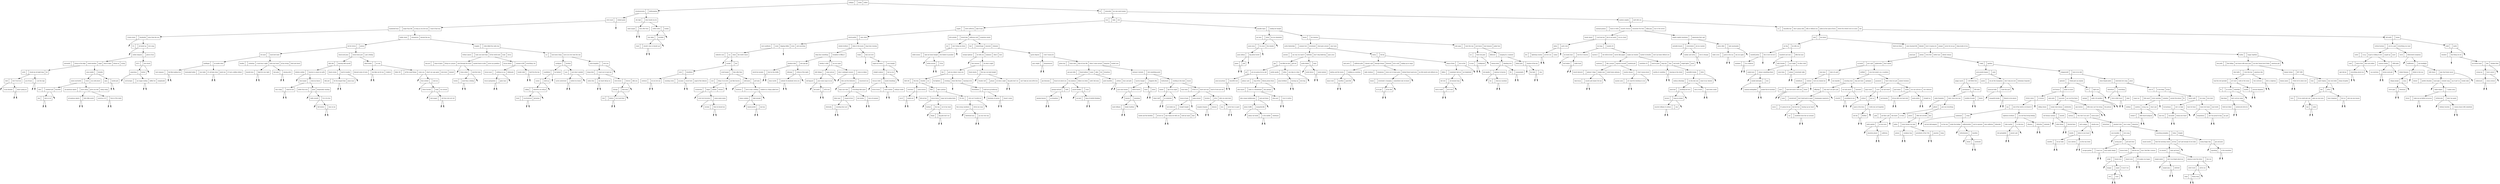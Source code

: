 digraph{
graph [ordering="out"];
node [fontsize = "10"shape = "record"];
"coldplay" [label ="coldplay | |  clocks |  yellow"];
"chumbawumba" [label ="chumbawumba | |  tubthumping"];
"chris isaak" [label ="chris isaak | |  wicked game"];
"backstreet boys" [label ="backstreet boys | |  larger than life |  as long as you love me |  I want it that way"];
"3 doors down" [label ="3 doors down | |  kryptonite |  away from the sun"];
"311" [label ="311 | |  all mixed up |  love song"];
"ashlee simpson" [label ="ashlee simpson | |  pieces of me"];
"aerosmith" [label ="aerosmith | |  living on the edge |  sweet emotion |  angel |  what it takes |  dream on  |  crying"];
"ac/dc" [label ="ac/dc | |  shook me all night long |  tnt"];
"3oh3" [label ="3oh3 | |  don't trust me"];
"4 non blondes" [label ="4 non blondes | |  what's going on"];
"ace of base" [label ="ace of base | |  i saw the sign"];
"anna malick" [label ="anna malick | |  breathe"];
"alanis morrisette" [label ="alanis morrisette | |  ironic |  you outta know"];
"akon" [label ="akon | |  sweetest girl |  beautiful"];
"aha" [label ="aha | |  take on me"];
"all american rejects" [label ="all american rejects | |  move along |  gives you hell |  swing swing"];
"all ameican rejects" [label ="all ameican rejects | |  dirty little secret"];
"american hi fi" [label ="american hi fi | |  flavor of the week"];
"aqua" [label ="aqua | |  barbie girl"];
"b52's" [label ="b52's | |  love shack"];
"augustana" [label ="augustana | |  boston"];
"avril lavigne" [label ="avril lavigne | |  my happy ending |  sk8ter boi |  complicated"];
"bobby darin" [label ="bobby darin | |  dreamlover |  beyond the sea"];
"bel biv devoe" [label ="bel biv devoe | |  poison"];
"bb mack" [label ="bb mack | |  back here baby"];
"badfinger" [label ="badfinger | |  no matter what"];
"bad company" [label ="bad company | |  feel like making love"];
"barenaked ladies" [label ="barenaked ladies | |  one week |  it's all been done |  pinch me |  if i had a million dollars"];
"beatles" [label ="beatles | |  yesterday |  a hard day's night |  hold your hand |  all my loving |  twist and shout"];
"beastie boys" [label ="beastie boys | |  fight for your right"];
"bee gees" [label ="bee gees | |  staying alive"];
"black eyed peas" [label ="black eyed peas | |  boom boom pow |  i got a feeling"];
"billy idol" [label ="billy idol | |  dancing with myself"];
"belinda carlisle" [label ="belinda carlisle | |  heaven is a place on earth"];
"ben harper" [label ="ben harper | |  steal my kisses"];
"ben e king" [label ="ben e king | |  stand by me"];
"better than ezra" [label ="better than ezra | |  good |  desperately wanting"];
"betty everett" [label ="betty everett | |  its in his kiss"];
"bill winters" [label ="bill winters | |  lean on me"];
"black crowes" [label ="black crowes | |  hard to handle"];
"billy joel" [label ="billy joel | |  for the longest time |  piano man"];
"blind melon" [label ="blind melon | |  no rain"];
"blessed union of souls" [label ="blessed union of souls | |  she likes me for me |  i believe"];
"blink 182" [label ="blink 182 | |  all the small things |  i miss you |  what's my age again |  rock show |  dammit"];
"blue october" [label ="blue october | |  hate me"];
"blues traveler" [label ="blues traveler | |  hook |  run around"];
"bob seager" [label ="bob seager | |  old time rock and roll"];
"buggles" [label ="buggles | |  video killed the radio star"];
"britney spears" [label ="britney spears | |  baby one more time |  til the world ends |  lucky |  circus"];
"bon jovi" [label ="bon jovi | |  blaze of glory |  living on a prayer |  shot through the heart |  wanted dead or alive |  never say goodbye"];
"brian setzer" [label ="brian setzer | |  rock this town"];
"boston" [label ="boston | |  more than a feeling"];
"bryan adams" [label ="bryan adams | |  summer of 69 |  everything i do"];
"bruno mars" [label ="bruno mars | |  nothing on you |  billionaire"];
"bruce springsteen" [label ="bruce springsteen | |  glory days"];
"buddy holly" [label ="buddy holly | |  that'll be the day"];
"ccr" [label ="ccr | |  bad moon rising |  have you ever seen the rain"];
"cardigans" [label ="cardigans | |  lovefool"];
"candlebox" [label ="candlebox | |  far behind"];
"cameo" [label ="cameo | |  word up"];
"calling" [label ="calling | |  wherever you will go"];
"bush" [label ="bush | |  machinehead |  glycerine"];
"cars" [label ="cars | |  just what i needed"];
"carrie underwood" [label ="carrie underwood | |  before he cheats"];
"chris daughtry" [label ="chris daughtry | |  over you"];
"cheap trick" [label ="cheap trick | |  i want you to want me"];
"celine dion" [label ="celine dion | |  my heart will go on"];
"chris brown" [label ="chris brown | |  forever |  with you"];
"chicago" [label ="chicago | |  look away"];
"cher" [label ="cher | |  believe |  turn back time"];
"city high" [label ="city high | |  what would you do"];
"cindy lauper" [label ="cindy lauper | |  time after time"];
"colbie caillat" [label ="colbie caillat | |  bubbly"];
"clay aiken" [label ="clay aiken | |  invisible"];
"clash" [label ="clash | |  should i stay or should i go"];
"lit" [label ="lit | |  miserable |  my own worst enemy"];
"iyaz" [label ="iyaz | |  reply |  solo"];
"eagles" [label ="eagles | |  hotel california |  take it easy"];
"david guetta" [label ="david guetta | |  sexy chick"];
"dave matthews" [label ="dave matthews | |  crash |  tripping billies |  crush |  ants marching"];
"collective soul" [label ="collective soul | |  run |  shine |  the world i know"];
"cracker" [label ="cracker | |  low"];
"corrs" [label ="corrs | |  breathless"];
"contours" [label ="contours | |  do you love me"];
"counting crows" [label ="counting crows | |  mr jones |  round here |  angel of the silences"];
"cyndi lauper" [label ="cyndi lauper | |  time after time"];
"cure" [label ="cure | |  friday i'm in love |  just like heaven"];
"cranberries" [label ="cranberries | |  linger |  zombie |  dreams"];
"crash test dummies" [label ="crash test dummies | |  mmm mmm mmm"];
"crystals" [label ="crystals | |  then he kissed me"];
"daft punk" [label ="daft punk | |  get lucky"];
"darkness" [label ="darkness | |  love is only a feeling |  i believe in a thing called love"];
"damn yankees" [label ="damn yankees | |  high enough"];
"daniel powter" [label ="daniel powter | |  bad day"];
"doobie brothers" [label ="doobie brothers | |  listen to the music |  long train running"];
"deep blue something" [label ="deep blue something | |  breakfast at tiffany's"];
"deadeye dick" [label ="deadeye dick | |  new age girl"];
"david lee murphy" [label ="david lee murphy | |  dust on the bottle"];
"debarge" [label ="debarge | |  rythym of the night"];
"dean martin" [label ="dean martin | |  nobody til somebody loves you"];
"destiny's child" [label ="destiny's child | |  say my name"];
"dell vikings" [label ="dell vikings | |  come and go"];
"def leppard" [label ="def leppard | |  pour some sugar on me"];
"del amitri" [label ="del amitri | |  roll to me"];
"dexy's midnight runners" [label ="dexy's midnight runners | |  come on eileen"];
"dion and the belmonts" [label ="dion and the belmonts | |  runaround sue"];
"dog's eye view" [label ="dog's eye view | |  everything falls apart"];
"dixie cups" [label ="dixie cups | |  chapel of love"];
"dishwalla" [label ="dishwalla | |  counting blue cars"];
"don henley" [label ="don henley | |  boys of summer"];
"drake" [label ="drake | |  find your love"];
"eagle eye cherry" [label ="eagle eye cherry | |  save tonight"];
"dwight yoakum" [label ="dwight yoakum | |  fast as you"];
"duncan sheik" [label ="duncan sheik | |  barely breathing"];
"duran duran" [label ="duran duran | |  come undone |  ordinary world"];
"elvis presley" [label ="elvis presley | |  hound dog |  jailhouse rock |  suspicious minds"];
"elo" [label ="elo | |  don't bring me down"];
"eddie money" [label ="eddie money | |  take me home tonight |  two tickets to paradise"];
"edwin mccain" [label ="edwin mccain | |  i'll be"];
"fuel" [label ="fuel | |  hemorrhage |  innocent |  shimmer"];
"enrique iglesias" [label ="enrique iglesias | |  be with you |  bailamos |  i like it |  hero"];
"four seasons" [label ="four seasons | |  oh what a night"];
"flys" [label ="flys | |  got you where i want you"];
"faith hill" [label ="faith hill | |  this kiss |  breathe |  cry"];
"everclear" [label ="everclear | |  santa monica"];
"eve 6" [label ="eve 6 | |  inside out"];
"filter" [label ="filter | |  take a picture"];
"fall out boy" [label ="fall out boy | |  dance dance |  sugar we're going down"];
"fastball" [label ="fastball | |  the way |  out of my head"];
"fergie" [label ="fergie | |  big girls don't cry"];
"flo rida" [label ="flo rida | |  club can't handle me"];
"fine young cannibals" [label ="fine young cannibals | |  drives me crazy"];
"fleetwood mac" [label ="fleetwood mac | |  go your own way"];
"foo fighters" [label ="foo fighters | |  everlong |  times like these |  learning to fly"];
"foundations" [label ="foundations | |  build me up buttercup"];
"fountains of wayne" [label ="fountains of wayne | |  stacey's mom"];
"frank sinatra" [label ="frank sinatra | |  the way you look tonight"];
"frankie valli" [label ="frankie valli | |  grease  |  oh what a night |  big girls don't cry |  can't take my eyes off of you"];
"gavin degraw" [label ="gavin degraw | |  i don't wanna be"];
"gary wright" [label ="gary wright | |  dreamweaver"];
"green day" [label ="green day | |  brain stew |  time of your life |  when I come around |  longview |  basket case"];
"goo goo dolls" [label ="goo goo dolls | |  black balloon |  name |  slide |  iris |  broadway"];
"gin blossoms" [label ="gin blossoms | |  found out about you |  hey jealousy |  follow you down |  until i fall away"];
"george michael" [label ="george michael | |  faith"];
"george benson" [label ="george benson | |  on broadway"];
"gnarls barkley" [label ="gnarls barkley | |  crazy"];
"go west" [label ="go west | |  king of wishful thinking"];
"good charlotte" [label ="good charlotte | |  anthem |  boys and girls"];
"herman's hermits" [label ="herman's hermits | |  into something good"];
"harvey danger" [label ="harvey danger | |  flagpole sitta"];
"gym class heroes" [label ="gym class heroes | |  stereo hearts"];
"hanson" [label ="hanson | |  mmmbop"];
"hank williams" [label ="hank williams | |  family tradition"];
"heart" [label ="heart | |  alone"];
"hoobastank" [label ="hoobastank | |  crawling in the dark |  reason"];
"hinder" [label ="hinder | |  lips of an angel"];
"hilary duff" [label ="hilary duff | |  so yesterday"];
"huey lewis" [label ="huey lewis | |  if this is it |  heart and soul |  heart of rock and roll"];
"house of pain" [label ="house of pain | |  jump around"];
"hot chelle rae" [label ="hot chelle rae | |  tonight tonight"];
"hootie and the blowfish" [label ="hootie and the blowfish | |  let her cry |  only wanna be with you |  hold my hand |  time"];
"incubus" [label ="incubus | |  drive |  wish you were here"];
"imagine dragons" [label ="imagine dragons | |  demons"];
"inxs" [label ="inxs | |  never tear us apart"];
"jennifer lopez" [label ="jennifer lopez | |  waiting for tonight"];
"jay sean" [label ="jay sean | |  down |  do you remember"];
"jason mraz" [label ="jason mraz | |  I'm yours |  the remedy"];
"jason aldean" [label ="jason aldean | |  big green tractor"];
"james" [label ="james | |  laid"];
"knack" [label ="knack | |  my sharona"];
"justin timberlake" [label ="justin timberlake | |  summer love |  lovestoned |  what goes around |  sexy back"];
"journey" [label ="journey | |  any way you want it |  faithfully |  don't stop believing |  open arms"];
"jojo" [label ="jojo | |  too little too late |  get out"];
"jet" [label ="jet | |  are you gonna be my girl"];
"jesse mccartney" [label ="jesse mccartney | |  beautiful soul"];
"johnny cash" [label ="johnny cash | |  ring of fire |  folsom prison blues"];
"john mayer" [label ="john mayer | |  body is a wonderland |  why georgia"];
"john cougar mellencamp" [label ="john cougar mellencamp | |  jack and diane"];
"jimmy buffet" [label ="jimmy buffet | |  margaritaville"];
"jimmy eat world" [label ="jimmy eat world | |  in the middle |  sweetness"];
"john parr" [label ="john parr | |  man in motion"];
"jordin sparks" [label ="jordin sparks | |  tattoo |  one step at a time"];
"jonas brothers" [label ="jonas brothers | |  burning up |  love bug"];
"justin bieber" [label ="justin bieber | |  baby"];
"justin biever" [label ="justin biever | |  eenie meenie"];
"kesha" [label ="kesha | |  tik tok"];
"katy perry" [label ="katy perry | |  california girls |  i kissed a girl |  teenage dream |  firework |  hot n cold |  waking up in vegas"];
"katrina and the waves" [label ="katrina and the waves | |  walking on sunshine"];
"kanye west" [label ="kanye west | |  heartless |  good life"];
"kelly clarkson" [label ="kelly clarkson | |  breakaway |  since you've been gone |  behind these hazel eyes |  my life would suck without you"];
"keane" [label ="keane | |  everybody's changing |  somewhere only we know"];
"kc & jojo" [label ="kc & jojo | |  all my life"];
"kings of leon" [label ="kings of leon | |  sex on fire"];
"killers" [label ="killers | |  somebody told me  |  mr brightside"];
"kid rock" [label ="kid rock | |  all summer long"];
"kevin rudolf" [label ="kevin rudolf | |  let it rock"];
"lady gaga" [label ="lady gaga | |  born this way |  just dance |  bad romance |  poker face"];
"la's" [label ="la's | |  there she goes"];
"la roux" [label ="la roux | |  bulletproof"];
"lifehouse" [label ="lifehouse | |  hanging by a moment"];
"leonna lewis" [label ="leonna lewis | |  bleeding love"];
"led zepelin" [label ="led zepelin | |  stairway to heaven"];
"len" [label ="len | |  steal my sunshine"];
"lfo" [label ="lfo | |  summergirls"];
"linkin park" [label ="linkin park | |  shadow of the day"];
"lisa loeb" [label ="lisa loeb | |  stay"];
"modern english" [label ="modern english | |  melt with you"];
"michael jackson" [label ="michael jackson | |  black or white |  smooth criminal |  remember the time |  billie jean |  man in the mirror"];
"lonely island" [label ="lonely island | |  i just had sex |  jizz in my pants |  i'm on a boat"];
"lmfao" [label ="lmfao | |  party rock"];
"live" [label ="live | |  lightning crashes |  all over you |  i alone"];
"lou bega" [label ="lou bega | |  mambo #5"];
"los lonely boys" [label ="los lonely boys | |  how far is heaven"];
"lost trailers" [label ="lost trailers | |  holler back"];
"maroon 5" [label ="maroon 5 | |  she will be loved |  moves like jagger |  makes me wonder |  harder to breathe |  won't go home without you"];
"madonna" [label ="madonna | |  like a prayer |  express yourself |  material girl"];
"lynyrd skynyrd" [label ="lynyrd skynyrd | |  gimme 3 steps |  simple man |  sweet home alabama"];
"luke bryan" [label ="luke bryan | |  country girl shake it for me"];
"marion winans" [label ="marion winans | |  I don't wanna know"];
"mariah carey" [label ="mariah carey | |  all i want for christmas is you"];
"matchbox 20" [label ="matchbox 20 | |  back to good |  long day |  3am |  real world |  bright lights |  push"];
"martha & vandellas" [label ="martha & vandellas | |  dancing in the street"];
"meredith brooks" [label ="meredith brooks | |  bitch"];
"melissa etheridge" [label ="melissa etheridge | |  i'm the only one |  come to my window"];
"meat loaf" [label ="meat loaf | |  anything for love"];
"mccoys" [label ="mccoys | |  hang on sloopy"];
"maurice williams & zodiacs" [label ="maurice williams & zodiacs | |  stay "];
"men at work" [label ="men at work | |  land down under"];
"mighty mighty bosstones" [label ="mighty mighty bosstones | |  impression that i get"];
"michelle branch" [label ="michelle branch | |  everywhere |  all you wanted"];
"mickey and sylvia" [label ="mickey and sylvia | |  love is strange"];
"missy elliot" [label ="missy elliot | |  lady marmalade"];
"miley cyrus" [label ="miley cyrus | |  party in the usa |  see you again"];
"u2" [label ="u2 | |  beautiful day |  who's gonna ride  |  with or without you |  pride (in the name of love) |  where the streets have no name |  one"];
"next" [label ="next | |  too closes"];
"mr big" [label ="mr big | |  be with you"];
"montell jordan" [label ="montell jordan | |  this is how we do it"];
"monkees" [label ="monkees | |  I'm a believer"];
"mumford and sons" [label ="mumford and sons | |  little lion man"];
"nelly furtado" [label ="nelly furtado | |  say it right |  I'm like a bird"];
"naked eyes" [label ="naked eyes | |  always something there"];
"natalie imbruglia" [label ="natalie imbruglia | |  torn"];
"natasha bedingfield" [label ="natasha bedingfield | |  pocket full of sunshine"];
"neon trees" [label ="neon trees | |  animal |  everybody talks"];
"third eye blind" [label ="third eye blind | |  semi charmed life |  blinded |  how's it gonna be |  jumper |  never let you go |  deep inside of you"];
"pearl jam" [label ="pearl jam | |  jeremy |  even flow |  better man |  elderly woman "];
"no doubt" [label ="no doubt | |  just a girl |  spiderwebs |  don't speak"];
"nine days" [label ="nine days | |  story of a girl"];
"nickelback" [label ="nickelback | |  rockstar |  how you remind me"];
"neyo" [label ="neyo | |  hate how much i love you |  closer"];
"outfield" [label ="outfield | |  your love (josie's on a vacation)"];
"one republic" [label ="one republic | |  counting stars |  stop and stare |  apologize"];
"offspring" [label ="offspring | |  why don't you get a job"];
"oasis" [label ="oasis | |  wonderwall |  don't look back in anger |  champagne supernova"];
"nsync" [label ="nsync | |  it's gonna be me |  bye bye bye |  tearing up my heart"];
"oar" [label ="oar | |  shattered (turn the car around)"];
"our lady peace" [label ="our lady peace | |  innocent"];
"orianthi" [label ="orianthi | |  according to you"];
"paramore" [label ="paramore | |  that's what you get |  misery business"];
"papa roach" [label ="papa roach | |  scars |  my last resort"];
"outkast" [label ="outkast | |  hey ya"];
"panic at the disco" [label ="panic at the disco | |  I write sins not tragedies"];
"owl city" [label ="owl city | |  fireflies"];
"paul simon" [label ="paul simon | |  cecilia |  you can call me al |  mrs robinson"];
"pat benatar" [label ="pat benatar | |  hit me with your best shot"];
"paula abdul" [label ="paula abdul | |  straight up"];
"r kelly" [label ="r kelly | |  ignition"];
"pure prairie league" [label ="pure prairie league | |  amie"];
"peggy march" [label ="peggy march | |  i will follow him"];
"proclaimers" [label ="proclaimers | |  500 miles"];
"peter frampton" [label ="peter frampton | |  baby i love your way"];
"pitbull" [label ="pitbull | |  give me everything"];
"pink" [label ="pink | |  just like a pill |  who knew  |  so what"];
"peter gabriel" [label ="peter gabriel | |  in your eyes"];
"phantom planet" [label ="phantom planet | |  california"];
"prince" [label ="prince | |  little red corvette |  kiss"];
"police" [label ="police | |  every breath you take"];
"poison" [label ="poison | |  unskinny bop"];
"presidents of the USA" [label ="presidents of the USA | |  peaches |  lump"];
"puddle of mudd" [label ="puddle of mudd | |  blurry"];
"queen" [label ="queen | |  we are the champions |  don't stop me now |  bohemian rhapsody"];
"pussycat dolls" [label ="pussycat dolls | |  i hate this part"];
"quagarth brooks" [label ="quagarth brooks | |  friends in low places"];
"steppenwolf" [label ="steppenwolf | |  born to be wild"];
"splendor" [label ="splendor | |  I think god can explain"];
"rob thomas" [label ="rob thomas | |  lonely no more"];
"ritchie valens" [label ="ritchie valens | |  la bamba"];
"rem" [label ="rem | |  end of the world as we know it"];
"radiohead" [label ="radiohead | |  creep"];
"red hot chili peppers" [label ="red hot chili peppers | |  by the way |  under the bridge |  californication |  soul to squeeze |  dani california |  otherside"];
"refreshments" [label ="refreshments | |  banditos"];
"rehab" [label ="rehab | |  bartender"];
"righteous brothers" [label ="righteous brothers | |  you lost that loving feeling"];
"ricky martin" [label ="ricky martin | |  la vida loca"];
"rick springfield" [label ="rick springfield | |  jessie's girl"];
"rihanna" [label ="rihanna | |  disturbia |  umbrella"];
"spice girls" [label ="spice girls | |  wannabe |  say you'll be there"];
"rolling stones" [label ="rolling stones | |  honky tonk woman |  satisfaction"];
"rob thomas santana" [label ="rob thomas santana | |  smooth"];
"robin thicke" [label ="robin thicke | |  blurred lines"];
"santana" [label ="santana | |  why don't you and i |  maria maria"];
"salt n peppa" [label ="salt n peppa | |  whatta man"];
"roxette" [label ="roxette | |  listen to your heart"];
"ronettes" [label ="ronettes | |  be my baby"];
"ryan cabrera" [label ="ryan cabrera | |  on the way down"];
"silverchair" [label ="silverchair | |  greatest view |  ana's song |  tomorrow"];
"sara barailles" [label ="sara barailles | |  love song"];
"saving jane" [label ="saving jane | |  girl next door"];
"savage garden" [label ="savage garden | |  I want you |  truly madly deeply"];
"shania twain" [label ="shania twain | |  still the one |  man i feel like a woman"];
"script" [label ="script | |  break even"];
"shaggy" [label ="shaggy | |  angel |  it wasn't me"];
"seal" [label ="seal | |  crazy"];
"sheryl crow" [label ="sheryl crow | |  if it makes you happy"];
"smashing pumpkins" [label ="smashing pumpkins | |  today |  tonight"];
"smash mouth" [label ="smash mouth | |  then the morning comes |  all star |  can't get enough of you baby"];
"sir mixalot" [label ="sir mixalot | |  baby got back"];
"simple minds" [label ="simple minds | |  don't you forget about me"];
"simple plan" [label ="simple plan | |  addicted"];
"sixpence none the richer" [label ="sixpence none the richer | |  kiss me"];
"sister hazel" [label ="sister hazel | |  all for you"];
"sisqo" [label ="sisqo | |  thong song"];
"snoop doggy dog" [label ="snoop doggy dog | |  gin and juice"];
"spacehog" [label ="spacehog | |  in the meantime"];
"spin doctors" [label ="spin doctors | |  little miss can't be wrong |  two princes"];
"sr71" [label ="sr71 | |  right now"];
"sponge" [label ="sponge | |  molly (16 candles)"];
"stone temple pilots" [label ="stone temple pilots | |  interstate love song |  plush"];
"stereofuse" [label ="stereofuse | |  everything"];
"steve miller band" [label ="steve miller band | |  joker"];
"sum 41" [label ="sum 41 | |  in too deep |  fat lip"];
"sugar ray" [label ="sugar ray | |  falls apart |  every morning |  someday |  answer the phone |  fly"];
"sublime" [label ="sublime | |  santeria |  wrong way |  what I got"];
"stroke 9" [label ="stroke 9 | |  little black backpack"];
"taylor swift" [label ="taylor swift | |  our song |  love story"];
"tal bachman" [label ="tal bachman | |  she's so high"];
"taio cruz" [label ="taio cruz | |  dynamite |  break your heart"];
"tears for fears" [label ="tears for fears | |  head over heals |  mad world"];
"temptations" [label ="temptations | |  ain't too proud to beg |  my girl"];
"turtles" [label ="turtles | |  happy together"];
"tom petty" [label ="tom petty | |  free falling |  last dance with mary jane |  you don't know how it feels |  american girl"];
"toby keith" [label ="toby keith | |  i love this bar |  american ride"];
"toad the wet sprocket" [label ="toad the wet sprocket | |  all i want |  walk on the ocean"];
"tlc" [label ="tlc | |  no scrubs |  waterfalls"];
"ting tings" [label ="ting tings | |  that's not my name"];
"thrid eye blind" [label ="thrid eye blind | |  motorcycle drive by"];
"toadies" [label ="toadies | |  possum kingdom"];
"tom cochrane" [label ="tom cochrane | |  life is a highway"];
"tommy tutone" [label ="tommy tutone | |  867 5309"];
"tommy james" [label ="tommy james | |  i think we're alone now"];
"train" [label ="train | |  meet virginia |  hey soul sister |  drops of jupiter"];
"toto" [label ="toto | |  africa"];
"tonic" [label ="tonic | |  if you could only see |  open up your eyes"];
"tool" [label ="tool | |  sober"];
"tracy chapman" [label ="tracy chapman | |  fast car |  give me one reason"];
"will smith" [label ="will smith | |  miami"];
"vertical horizon" [label ="vertical horizon | |  you're a god |  everything you want"];
"usher" [label ="usher | |  o.m.g. |  dj got us falling in love |  caught up |  more"];
"used" [label ="used | |  taste of ink |  blue and yellow"];
"ugly kid joe" [label ="ugly kid joe | |  everything about you"];
"vanessa carlton" [label ="vanessa carlton | |  1000 miles"];
"van morrison" [label ="van morrison | |  brown eyed girl"];
"verve" [label ="verve | |  bittersweet symphony"];
"wallflowers" [label ="wallflowers | |  one headlight"];
"violent femmes" [label ="violent femmes | |  blister in the sun"];
"village people" [label ="village people | |  ymca"];
"verve pipe" [label ="verve pipe | |  freshman"];
"wild cherry" [label ="wild cherry | |  play that funky music"];
"weezer" [label ="weezer | |  perfect situation |  hash pipe |  sweater song |  say it ain't so |  buddy holly"];
"white stripes" [label ="white stripes | |  7 nation army"];
"wham" [label ="wham | |  wake me up before you go go"];
"whitesnake" [label ="whitesnake | |  here I go again"];
"whitney houston" [label ="whitney houston | |  i wanna dance with somebody"];
"zedd" [label ="zedd | |  clarity"];
"wonders" [label ="wonders | |  that thing you do"];
"zac brown band" [label ="zac brown band | |  toes |  chicken fried"];
"young mc" [label ="young mc | |  bust a move"];
"yellowcard" [label ="yellowcard | |  ocean avenue"];
"coldplay"  -> "chumbawumba" 
"chumbawumba"  -> "chris isaak" 
"chris isaak"  -> "backstreet boys" 
"backstreet boys"  -> "3 doors down" 
nullptr762[shape=point]
"3 doors down"  -> nullptr762
"3 doors down"  -> "311" 
nullptr763[shape=point]
"311"  -> nullptr763
"311"  -> "ashlee simpson" 
"ashlee simpson"  -> "aerosmith" 
"aerosmith"  -> "ac/dc" 
"ac/dc"  -> "3oh3" 
nullptr764[shape=point]
"3oh3"  -> nullptr764
"3oh3"  -> "4 non blondes" 
nullptr765[shape=point]
"4 non blondes"  -> nullptr765
nullptr766[shape=point]
"4 non blondes"  -> nullptr766
"ac/dc"  -> "ace of base" 
nullptr767[shape=point]
"ace of base"  -> nullptr767
nullptr768[shape=point]
"ace of base"  -> nullptr768
"aerosmith"  -> "anna malick" 
"anna malick"  -> "alanis morrisette" 
"alanis morrisette"  -> "akon" 
"akon"  -> "aha" 
nullptr769[shape=point]
"aha"  -> nullptr769
nullptr770[shape=point]
"aha"  -> nullptr770
nullptr771[shape=point]
"akon"  -> nullptr771
"alanis morrisette"  -> "all american rejects" 
"all american rejects"  -> "all ameican rejects" 
nullptr772[shape=point]
"all ameican rejects"  -> nullptr772
nullptr773[shape=point]
"all ameican rejects"  -> nullptr773
"all american rejects"  -> "american hi fi" 
nullptr774[shape=point]
"american hi fi"  -> nullptr774
nullptr775[shape=point]
"american hi fi"  -> nullptr775
"anna malick"  -> "aqua" 
nullptr776[shape=point]
"aqua"  -> nullptr776
nullptr777[shape=point]
"aqua"  -> nullptr777
"ashlee simpson"  -> "b52's" 
"b52's"  -> "augustana" 
nullptr778[shape=point]
"augustana"  -> nullptr778
"augustana"  -> "avril lavigne" 
nullptr779[shape=point]
"avril lavigne"  -> nullptr779
nullptr780[shape=point]
"avril lavigne"  -> nullptr780
nullptr781[shape=point]
"b52's"  -> nullptr781
"backstreet boys"  -> "bobby darin" 
"bobby darin"  -> "bel biv devoe" 
"bel biv devoe"  -> "bb mack" 
"bb mack"  -> "badfinger" 
"badfinger"  -> "bad company" 
nullptr782[shape=point]
"bad company"  -> nullptr782
nullptr783[shape=point]
"bad company"  -> nullptr783
"badfinger"  -> "barenaked ladies" 
nullptr784[shape=point]
"barenaked ladies"  -> nullptr784
nullptr785[shape=point]
"barenaked ladies"  -> nullptr785
"bb mack"  -> "beatles" 
"beatles"  -> "beastie boys" 
nullptr786[shape=point]
"beastie boys"  -> nullptr786
nullptr787[shape=point]
"beastie boys"  -> nullptr787
"beatles"  -> "bee gees" 
nullptr788[shape=point]
"bee gees"  -> nullptr788
nullptr789[shape=point]
"bee gees"  -> nullptr789
"bel biv devoe"  -> "black eyed peas" 
"black eyed peas"  -> "billy idol" 
"billy idol"  -> "belinda carlisle" 
nullptr790[shape=point]
"belinda carlisle"  -> nullptr790
"belinda carlisle"  -> "ben harper" 
"ben harper"  -> "ben e king" 
nullptr791[shape=point]
"ben e king"  -> nullptr791
nullptr792[shape=point]
"ben e king"  -> nullptr792
"ben harper"  -> "better than ezra" 
nullptr793[shape=point]
"better than ezra"  -> nullptr793
"better than ezra"  -> "betty everett" 
nullptr794[shape=point]
"betty everett"  -> nullptr794
"betty everett"  -> "bill winters" 
nullptr795[shape=point]
"bill winters"  -> nullptr795
nullptr796[shape=point]
"bill winters"  -> nullptr796
"billy idol"  -> "black crowes" 
"black crowes"  -> "billy joel" 
nullptr797[shape=point]
"billy joel"  -> nullptr797
nullptr798[shape=point]
"billy joel"  -> nullptr798
nullptr799[shape=point]
"black crowes"  -> nullptr799
"black eyed peas"  -> "blind melon" 
"blind melon"  -> "blessed union of souls" 
nullptr800[shape=point]
"blessed union of souls"  -> nullptr800
nullptr801[shape=point]
"blessed union of souls"  -> nullptr801
"blind melon"  -> "blink 182" 
nullptr802[shape=point]
"blink 182"  -> nullptr802
"blink 182"  -> "blue october" 
nullptr803[shape=point]
"blue october"  -> nullptr803
"blue october"  -> "blues traveler" 
nullptr804[shape=point]
"blues traveler"  -> nullptr804
"blues traveler"  -> "bob seager" 
nullptr805[shape=point]
"bob seager"  -> nullptr805
nullptr806[shape=point]
"bob seager"  -> nullptr806
"bobby darin"  -> "buggles" 
"buggles"  -> "britney spears" 
"britney spears"  -> "bon jovi" 
nullptr807[shape=point]
"bon jovi"  -> nullptr807
"bon jovi"  -> "brian setzer" 
"brian setzer"  -> "boston" 
nullptr808[shape=point]
"boston"  -> nullptr808
nullptr809[shape=point]
"boston"  -> nullptr809
nullptr810[shape=point]
"brian setzer"  -> nullptr810
"britney spears"  -> "bryan adams" 
"bryan adams"  -> "bruno mars" 
"bruno mars"  -> "bruce springsteen" 
nullptr811[shape=point]
"bruce springsteen"  -> nullptr811
nullptr812[shape=point]
"bruce springsteen"  -> nullptr812
nullptr813[shape=point]
"bruno mars"  -> nullptr813
"bryan adams"  -> "buddy holly" 
nullptr814[shape=point]
"buddy holly"  -> nullptr814
nullptr815[shape=point]
"buddy holly"  -> nullptr815
"buggles"  -> "ccr" 
"ccr"  -> "cardigans" 
"cardigans"  -> "candlebox" 
"candlebox"  -> "cameo" 
"cameo"  -> "calling" 
"calling"  -> "bush" 
nullptr816[shape=point]
"bush"  -> nullptr816
nullptr817[shape=point]
"bush"  -> nullptr817
nullptr818[shape=point]
"calling"  -> nullptr818
nullptr819[shape=point]
"cameo"  -> nullptr819
nullptr820[shape=point]
"candlebox"  -> nullptr820
"cardigans"  -> "cars" 
"cars"  -> "carrie underwood" 
nullptr821[shape=point]
"carrie underwood"  -> nullptr821
nullptr822[shape=point]
"carrie underwood"  -> nullptr822
nullptr823[shape=point]
"cars"  -> nullptr823
"ccr"  -> "chris daughtry" 
"chris daughtry"  -> "cheap trick" 
"cheap trick"  -> "celine dion" 
nullptr824[shape=point]
"celine dion"  -> nullptr824
nullptr825[shape=point]
"celine dion"  -> nullptr825
"cheap trick"  -> "chris brown" 
"chris brown"  -> "chicago" 
"chicago"  -> "cher" 
nullptr826[shape=point]
"cher"  -> nullptr826
nullptr827[shape=point]
"cher"  -> nullptr827
nullptr828[shape=point]
"chicago"  -> nullptr828
nullptr829[shape=point]
"chris brown"  -> nullptr829
nullptr830[shape=point]
"chris daughtry"  -> nullptr830
nullptr831[shape=point]
"chris isaak"  -> nullptr831
"chumbawumba"  -> "city high" 
"city high"  -> "cindy lauper" 
nullptr832[shape=point]
"cindy lauper"  -> nullptr832
nullptr833[shape=point]
"cindy lauper"  -> nullptr833
"city high"  -> "colbie caillat" 
"colbie caillat"  -> "clay aiken" 
"clay aiken"  -> "clash" 
nullptr834[shape=point]
"clash"  -> nullptr834
nullptr835[shape=point]
"clash"  -> nullptr835
nullptr836[shape=point]
"clay aiken"  -> nullptr836
nullptr837[shape=point]
"colbie caillat"  -> nullptr837
"coldplay"  -> "lit" 
"lit"  -> "iyaz" 
"iyaz"  -> "eagles" 
"eagles"  -> "david guetta" 
"david guetta"  -> "dave matthews" 
"dave matthews"  -> "collective soul" 
nullptr838[shape=point]
"collective soul"  -> nullptr838
"collective soul"  -> "cracker" 
"cracker"  -> "corrs" 
"corrs"  -> "contours" 
nullptr839[shape=point]
"contours"  -> nullptr839
nullptr840[shape=point]
"contours"  -> nullptr840
"corrs"  -> "counting crows" 
nullptr841[shape=point]
"counting crows"  -> nullptr841
nullptr842[shape=point]
"counting crows"  -> nullptr842
"cracker"  -> "cyndi lauper" 
"cyndi lauper"  -> "cure" 
"cure"  -> "cranberries" 
nullptr843[shape=point]
"cranberries"  -> nullptr843
"cranberries"  -> "crash test dummies" 
nullptr844[shape=point]
"crash test dummies"  -> nullptr844
"crash test dummies"  -> "crystals" 
nullptr845[shape=point]
"crystals"  -> nullptr845
nullptr846[shape=point]
"crystals"  -> nullptr846
nullptr847[shape=point]
"cure"  -> nullptr847
"cyndi lauper"  -> "daft punk" 
nullptr848[shape=point]
"daft punk"  -> nullptr848
"daft punk"  -> "darkness" 
"darkness"  -> "damn yankees" 
nullptr849[shape=point]
"damn yankees"  -> nullptr849
"damn yankees"  -> "daniel powter" 
nullptr850[shape=point]
"daniel powter"  -> nullptr850
nullptr851[shape=point]
"daniel powter"  -> nullptr851
nullptr852[shape=point]
"darkness"  -> nullptr852
nullptr853[shape=point]
"dave matthews"  -> nullptr853
"david guetta"  -> "doobie brothers" 
"doobie brothers"  -> "deep blue something" 
"deep blue something"  -> "deadeye dick" 
"deadeye dick"  -> "david lee murphy" 
nullptr854[shape=point]
"david lee murphy"  -> nullptr854
nullptr855[shape=point]
"david lee murphy"  -> nullptr855
"deadeye dick"  -> "debarge" 
"debarge"  -> "dean martin" 
nullptr856[shape=point]
"dean martin"  -> nullptr856
nullptr857[shape=point]
"dean martin"  -> nullptr857
nullptr858[shape=point]
"debarge"  -> nullptr858
"deep blue something"  -> "destiny's child" 
"destiny's child"  -> "dell vikings" 
"dell vikings"  -> "def leppard" 
nullptr859[shape=point]
"def leppard"  -> nullptr859
"def leppard"  -> "del amitri" 
nullptr860[shape=point]
"del amitri"  -> nullptr860
nullptr861[shape=point]
"del amitri"  -> nullptr861
nullptr862[shape=point]
"dell vikings"  -> nullptr862
"destiny's child"  -> "dexy's midnight runners" 
nullptr863[shape=point]
"dexy's midnight runners"  -> nullptr863
"dexy's midnight runners"  -> "dion and the belmonts" 
nullptr864[shape=point]
"dion and the belmonts"  -> nullptr864
"dion and the belmonts"  -> "dog's eye view" 
"dog's eye view"  -> "dixie cups" 
"dixie cups"  -> "dishwalla" 
nullptr865[shape=point]
"dishwalla"  -> nullptr865
nullptr866[shape=point]
"dishwalla"  -> nullptr866
nullptr867[shape=point]
"dixie cups"  -> nullptr867
"dog's eye view"  -> "don henley" 
nullptr868[shape=point]
"don henley"  -> nullptr868
nullptr869[shape=point]
"don henley"  -> nullptr869
"doobie brothers"  -> "drake" 
nullptr870[shape=point]
"drake"  -> nullptr870
"drake"  -> "eagle eye cherry" 
"eagle eye cherry"  -> "dwight yoakum" 
"dwight yoakum"  -> "duncan sheik" 
nullptr871[shape=point]
"duncan sheik"  -> nullptr871
"duncan sheik"  -> "duran duran" 
nullptr872[shape=point]
"duran duran"  -> nullptr872
nullptr873[shape=point]
"duran duran"  -> nullptr873
nullptr874[shape=point]
"dwight yoakum"  -> nullptr874
nullptr875[shape=point]
"eagle eye cherry"  -> nullptr875
"eagles"  -> "elvis presley" 
"elvis presley"  -> "elo" 
"elo"  -> "eddie money" 
nullptr876[shape=point]
"eddie money"  -> nullptr876
"eddie money"  -> "edwin mccain" 
nullptr877[shape=point]
"edwin mccain"  -> nullptr877
nullptr878[shape=point]
"edwin mccain"  -> nullptr878
nullptr879[shape=point]
"elo"  -> nullptr879
"elvis presley"  -> "fuel" 
"fuel"  -> "enrique iglesias" 
nullptr880[shape=point]
"enrique iglesias"  -> nullptr880
"enrique iglesias"  -> "four seasons" 
"four seasons"  -> "flys" 
"flys"  -> "faith hill" 
"faith hill"  -> "everclear" 
"everclear"  -> "eve 6" 
nullptr881[shape=point]
"eve 6"  -> nullptr881
nullptr882[shape=point]
"eve 6"  -> nullptr882
nullptr883[shape=point]
"everclear"  -> nullptr883
"faith hill"  -> "filter" 
"filter"  -> "fall out boy" 
nullptr884[shape=point]
"fall out boy"  -> nullptr884
"fall out boy"  -> "fastball" 
nullptr885[shape=point]
"fastball"  -> nullptr885
"fastball"  -> "fergie" 
nullptr886[shape=point]
"fergie"  -> nullptr886
nullptr887[shape=point]
"fergie"  -> nullptr887
"filter"  -> "flo rida" 
"flo rida"  -> "fine young cannibals" 
nullptr888[shape=point]
"fine young cannibals"  -> nullptr888
"fine young cannibals"  -> "fleetwood mac" 
nullptr889[shape=point]
"fleetwood mac"  -> nullptr889
nullptr890[shape=point]
"fleetwood mac"  -> nullptr890
nullptr891[shape=point]
"flo rida"  -> nullptr891
"flys"  -> "foo fighters" 
nullptr892[shape=point]
"foo fighters"  -> nullptr892
"foo fighters"  -> "foundations" 
nullptr893[shape=point]
"foundations"  -> nullptr893
"foundations"  -> "fountains of wayne" 
nullptr894[shape=point]
"fountains of wayne"  -> nullptr894
nullptr895[shape=point]
"fountains of wayne"  -> nullptr895
"four seasons"  -> "frank sinatra" 
nullptr896[shape=point]
"frank sinatra"  -> nullptr896
"frank sinatra"  -> "frankie valli" 
nullptr897[shape=point]
"frankie valli"  -> nullptr897
nullptr898[shape=point]
"frankie valli"  -> nullptr898
"fuel"  -> "gavin degraw" 
"gavin degraw"  -> "gary wright" 
nullptr899[shape=point]
"gary wright"  -> nullptr899
nullptr900[shape=point]
"gary wright"  -> nullptr900
"gavin degraw"  -> "green day" 
"green day"  -> "goo goo dolls" 
"goo goo dolls"  -> "gin blossoms" 
"gin blossoms"  -> "george michael" 
"george michael"  -> "george benson" 
nullptr901[shape=point]
"george benson"  -> nullptr901
nullptr902[shape=point]
"george benson"  -> nullptr902
nullptr903[shape=point]
"george michael"  -> nullptr903
"gin blossoms"  -> "gnarls barkley" 
nullptr904[shape=point]
"gnarls barkley"  -> nullptr904
"gnarls barkley"  -> "go west" 
nullptr905[shape=point]
"go west"  -> nullptr905
nullptr906[shape=point]
"go west"  -> nullptr906
"goo goo dolls"  -> "good charlotte" 
nullptr907[shape=point]
"good charlotte"  -> nullptr907
nullptr908[shape=point]
"good charlotte"  -> nullptr908
"green day"  -> "herman's hermits" 
"herman's hermits"  -> "harvey danger" 
"harvey danger"  -> "gym class heroes" 
nullptr909[shape=point]
"gym class heroes"  -> nullptr909
"gym class heroes"  -> "hanson" 
"hanson"  -> "hank williams" 
nullptr910[shape=point]
"hank williams"  -> nullptr910
nullptr911[shape=point]
"hank williams"  -> nullptr911
nullptr912[shape=point]
"hanson"  -> nullptr912
"harvey danger"  -> "heart" 
nullptr913[shape=point]
"heart"  -> nullptr913
nullptr914[shape=point]
"heart"  -> nullptr914
"herman's hermits"  -> "hoobastank" 
"hoobastank"  -> "hinder" 
"hinder"  -> "hilary duff" 
nullptr915[shape=point]
"hilary duff"  -> nullptr915
nullptr916[shape=point]
"hilary duff"  -> nullptr916
nullptr917[shape=point]
"hinder"  -> nullptr917
"hoobastank"  -> "huey lewis" 
"huey lewis"  -> "house of pain" 
"house of pain"  -> "hot chelle rae" 
"hot chelle rae"  -> "hootie and the blowfish" 
nullptr918[shape=point]
"hootie and the blowfish"  -> nullptr918
nullptr919[shape=point]
"hootie and the blowfish"  -> nullptr919
nullptr920[shape=point]
"hot chelle rae"  -> nullptr920
nullptr921[shape=point]
"house of pain"  -> nullptr921
"huey lewis"  -> "incubus" 
"incubus"  -> "imagine dragons" 
nullptr922[shape=point]
"imagine dragons"  -> nullptr922
nullptr923[shape=point]
"imagine dragons"  -> nullptr923
"incubus"  -> "inxs" 
nullptr924[shape=point]
"inxs"  -> nullptr924
nullptr925[shape=point]
"inxs"  -> nullptr925
"iyaz"  -> "jennifer lopez" 
"jennifer lopez"  -> "jay sean" 
"jay sean"  -> "jason mraz" 
"jason mraz"  -> "jason aldean" 
"jason aldean"  -> "james" 
nullptr926[shape=point]
"james"  -> nullptr926
nullptr927[shape=point]
"james"  -> nullptr927
nullptr928[shape=point]
"jason aldean"  -> nullptr928
nullptr929[shape=point]
"jason mraz"  -> nullptr929
nullptr930[shape=point]
"jay sean"  -> nullptr930
"jennifer lopez"  -> "knack" 
"knack"  -> "justin timberlake" 
"justin timberlake"  -> "journey" 
"journey"  -> "jojo" 
"jojo"  -> "jet" 
"jet"  -> "jesse mccartney" 
nullptr931[shape=point]
"jesse mccartney"  -> nullptr931
nullptr932[shape=point]
"jesse mccartney"  -> nullptr932
"jet"  -> "johnny cash" 
"johnny cash"  -> "john mayer" 
"john mayer"  -> "john cougar mellencamp" 
"john cougar mellencamp"  -> "jimmy buffet" 
nullptr933[shape=point]
"jimmy buffet"  -> nullptr933
"jimmy buffet"  -> "jimmy eat world" 
nullptr934[shape=point]
"jimmy eat world"  -> nullptr934
nullptr935[shape=point]
"jimmy eat world"  -> nullptr935
nullptr936[shape=point]
"john cougar mellencamp"  -> nullptr936
"john mayer"  -> "john parr" 
nullptr937[shape=point]
"john parr"  -> nullptr937
nullptr938[shape=point]
"john parr"  -> nullptr938
nullptr939[shape=point]
"johnny cash"  -> nullptr939
"jojo"  -> "jordin sparks" 
"jordin sparks"  -> "jonas brothers" 
nullptr940[shape=point]
"jonas brothers"  -> nullptr940
nullptr941[shape=point]
"jonas brothers"  -> nullptr941
nullptr942[shape=point]
"jordin sparks"  -> nullptr942
"journey"  -> "justin bieber" 
nullptr943[shape=point]
"justin bieber"  -> nullptr943
"justin bieber"  -> "justin biever" 
nullptr944[shape=point]
"justin biever"  -> nullptr944
nullptr945[shape=point]
"justin biever"  -> nullptr945
"justin timberlake"  -> "kesha" 
"kesha"  -> "katy perry" 
"katy perry"  -> "katrina and the waves" 
"katrina and the waves"  -> "kanye west" 
nullptr946[shape=point]
"kanye west"  -> nullptr946
nullptr947[shape=point]
"kanye west"  -> nullptr947
nullptr948[shape=point]
"katrina and the waves"  -> nullptr948
"katy perry"  -> "kelly clarkson" 
"kelly clarkson"  -> "keane" 
"keane"  -> "kc & jojo" 
nullptr949[shape=point]
"kc & jojo"  -> nullptr949
nullptr950[shape=point]
"kc & jojo"  -> nullptr950
nullptr951[shape=point]
"keane"  -> nullptr951
nullptr952[shape=point]
"kelly clarkson"  -> nullptr952
"kesha"  -> "kings of leon" 
"kings of leon"  -> "killers" 
"killers"  -> "kid rock" 
"kid rock"  -> "kevin rudolf" 
nullptr953[shape=point]
"kevin rudolf"  -> nullptr953
nullptr954[shape=point]
"kevin rudolf"  -> nullptr954
nullptr955[shape=point]
"kid rock"  -> nullptr955
nullptr956[shape=point]
"killers"  -> nullptr956
nullptr957[shape=point]
"kings of leon"  -> nullptr957
"knack"  -> "lady gaga" 
"lady gaga"  -> "la's" 
"la's"  -> "la roux" 
nullptr958[shape=point]
"la roux"  -> nullptr958
nullptr959[shape=point]
"la roux"  -> nullptr959
nullptr960[shape=point]
"la's"  -> nullptr960
"lady gaga"  -> "lifehouse" 
"lifehouse"  -> "leonna lewis" 
"leonna lewis"  -> "led zepelin" 
nullptr961[shape=point]
"led zepelin"  -> nullptr961
"led zepelin"  -> "len" 
nullptr962[shape=point]
"len"  -> nullptr962
nullptr963[shape=point]
"len"  -> nullptr963
"leonna lewis"  -> "lfo" 
nullptr964[shape=point]
"lfo"  -> nullptr964
nullptr965[shape=point]
"lfo"  -> nullptr965
"lifehouse"  -> "linkin park" 
nullptr966[shape=point]
"linkin park"  -> nullptr966
"linkin park"  -> "lisa loeb" 
nullptr967[shape=point]
"lisa loeb"  -> nullptr967
nullptr968[shape=point]
"lisa loeb"  -> nullptr968
"lit"  -> "modern english" 
"modern english"  -> "michael jackson" 
"michael jackson"  -> "lonely island" 
"lonely island"  -> "lmfao" 
"lmfao"  -> "live" 
nullptr969[shape=point]
"live"  -> nullptr969
nullptr970[shape=point]
"live"  -> nullptr970
nullptr971[shape=point]
"lmfao"  -> nullptr971
"lonely island"  -> "lou bega" 
"lou bega"  -> "los lonely boys" 
nullptr972[shape=point]
"los lonely boys"  -> nullptr972
"los lonely boys"  -> "lost trailers" 
nullptr973[shape=point]
"lost trailers"  -> nullptr973
nullptr974[shape=point]
"lost trailers"  -> nullptr974
"lou bega"  -> "maroon 5" 
"maroon 5"  -> "madonna" 
"madonna"  -> "lynyrd skynyrd" 
"lynyrd skynyrd"  -> "luke bryan" 
nullptr975[shape=point]
"luke bryan"  -> nullptr975
nullptr976[shape=point]
"luke bryan"  -> nullptr976
nullptr977[shape=point]
"lynyrd skynyrd"  -> nullptr977
"madonna"  -> "marion winans" 
"marion winans"  -> "mariah carey" 
nullptr978[shape=point]
"mariah carey"  -> nullptr978
nullptr979[shape=point]
"mariah carey"  -> nullptr979
nullptr980[shape=point]
"marion winans"  -> nullptr980
"maroon 5"  -> "matchbox 20" 
"matchbox 20"  -> "martha & vandellas" 
nullptr981[shape=point]
"martha & vandellas"  -> nullptr981
nullptr982[shape=point]
"martha & vandellas"  -> nullptr982
"matchbox 20"  -> "meredith brooks" 
"meredith brooks"  -> "melissa etheridge" 
"melissa etheridge"  -> "meat loaf" 
"meat loaf"  -> "mccoys" 
"mccoys"  -> "maurice williams & zodiacs" 
nullptr983[shape=point]
"maurice williams & zodiacs"  -> nullptr983
nullptr984[shape=point]
"maurice williams & zodiacs"  -> nullptr984
nullptr985[shape=point]
"mccoys"  -> nullptr985
nullptr986[shape=point]
"meat loaf"  -> nullptr986
"melissa etheridge"  -> "men at work" 
nullptr987[shape=point]
"men at work"  -> nullptr987
nullptr988[shape=point]
"men at work"  -> nullptr988
nullptr989[shape=point]
"meredith brooks"  -> nullptr989
"michael jackson"  -> "mighty mighty bosstones" 
"mighty mighty bosstones"  -> "michelle branch" 
nullptr990[shape=point]
"michelle branch"  -> nullptr990
"michelle branch"  -> "mickey and sylvia" 
nullptr991[shape=point]
"mickey and sylvia"  -> nullptr991
nullptr992[shape=point]
"mickey and sylvia"  -> nullptr992
"mighty mighty bosstones"  -> "missy elliot" 
"missy elliot"  -> "miley cyrus" 
nullptr993[shape=point]
"miley cyrus"  -> nullptr993
nullptr994[shape=point]
"miley cyrus"  -> nullptr994
nullptr995[shape=point]
"missy elliot"  -> nullptr995
"modern english"  -> "u2" 
"u2"  -> "next" 
"next"  -> "mr big" 
"mr big"  -> "montell jordan" 
"montell jordan"  -> "monkees" 
nullptr996[shape=point]
"monkees"  -> nullptr996
nullptr997[shape=point]
"monkees"  -> nullptr997
nullptr998[shape=point]
"montell jordan"  -> nullptr998
"mr big"  -> "mumford and sons" 
nullptr999[shape=point]
"mumford and sons"  -> nullptr999
"mumford and sons"  -> "nelly furtado" 
"nelly furtado"  -> "naked eyes" 
nullptr1000[shape=point]
"naked eyes"  -> nullptr1000
"naked eyes"  -> "natalie imbruglia" 
nullptr1001[shape=point]
"natalie imbruglia"  -> nullptr1001
"natalie imbruglia"  -> "natasha bedingfield" 
nullptr1002[shape=point]
"natasha bedingfield"  -> nullptr1002
nullptr1003[shape=point]
"natasha bedingfield"  -> nullptr1003
"nelly furtado"  -> "neon trees" 
nullptr1004[shape=point]
"neon trees"  -> nullptr1004
nullptr1005[shape=point]
"neon trees"  -> nullptr1005
"next"  -> "third eye blind" 
"third eye blind"  -> "pearl jam" 
"pearl jam"  -> "no doubt" 
"no doubt"  -> "nine days" 
"nine days"  -> "nickelback" 
"nickelback"  -> "neyo" 
nullptr1006[shape=point]
"neyo"  -> nullptr1006
nullptr1007[shape=point]
"neyo"  -> nullptr1007
nullptr1008[shape=point]
"nickelback"  -> nullptr1008
nullptr1009[shape=point]
"nine days"  -> nullptr1009
"no doubt"  -> "outfield" 
"outfield"  -> "one republic" 
"one republic"  -> "offspring" 
"offspring"  -> "oasis" 
"oasis"  -> "nsync" 
nullptr1010[shape=point]
"nsync"  -> nullptr1010
"nsync"  -> "oar" 
nullptr1011[shape=point]
"oar"  -> nullptr1011
nullptr1012[shape=point]
"oar"  -> nullptr1012
nullptr1013[shape=point]
"oasis"  -> nullptr1013
nullptr1014[shape=point]
"offspring"  -> nullptr1014
"one republic"  -> "our lady peace" 
"our lady peace"  -> "orianthi" 
nullptr1015[shape=point]
"orianthi"  -> nullptr1015
nullptr1016[shape=point]
"orianthi"  -> nullptr1016
nullptr1017[shape=point]
"our lady peace"  -> nullptr1017
"outfield"  -> "paramore" 
"paramore"  -> "papa roach" 
"papa roach"  -> "outkast" 
nullptr1018[shape=point]
"outkast"  -> nullptr1018
"outkast"  -> "panic at the disco" 
"panic at the disco"  -> "owl city" 
nullptr1019[shape=point]
"owl city"  -> nullptr1019
nullptr1020[shape=point]
"owl city"  -> nullptr1020
nullptr1021[shape=point]
"panic at the disco"  -> nullptr1021
nullptr1022[shape=point]
"papa roach"  -> nullptr1022
"paramore"  -> "paul simon" 
"paul simon"  -> "pat benatar" 
nullptr1023[shape=point]
"pat benatar"  -> nullptr1023
nullptr1024[shape=point]
"pat benatar"  -> nullptr1024
"paul simon"  -> "paula abdul" 
nullptr1025[shape=point]
"paula abdul"  -> nullptr1025
nullptr1026[shape=point]
"paula abdul"  -> nullptr1026
"pearl jam"  -> "r kelly" 
"r kelly"  -> "pure prairie league" 
"pure prairie league"  -> "peggy march" 
nullptr1027[shape=point]
"peggy march"  -> nullptr1027
"peggy march"  -> "proclaimers" 
"proclaimers"  -> "peter frampton" 
nullptr1028[shape=point]
"peter frampton"  -> nullptr1028
"peter frampton"  -> "pitbull" 
"pitbull"  -> "pink" 
"pink"  -> "peter gabriel" 
nullptr1029[shape=point]
"peter gabriel"  -> nullptr1029
"peter gabriel"  -> "phantom planet" 
nullptr1030[shape=point]
"phantom planet"  -> nullptr1030
nullptr1031[shape=point]
"phantom planet"  -> nullptr1031
nullptr1032[shape=point]
"pink"  -> nullptr1032
"pitbull"  -> "prince" 
"prince"  -> "police" 
"police"  -> "poison" 
nullptr1033[shape=point]
"poison"  -> nullptr1033
nullptr1034[shape=point]
"poison"  -> nullptr1034
"police"  -> "presidents of the USA" 
nullptr1035[shape=point]
"presidents of the USA"  -> nullptr1035
nullptr1036[shape=point]
"presidents of the USA"  -> nullptr1036
nullptr1037[shape=point]
"prince"  -> nullptr1037
"proclaimers"  -> "puddle of mudd" 
nullptr1038[shape=point]
"puddle of mudd"  -> nullptr1038
nullptr1039[shape=point]
"puddle of mudd"  -> nullptr1039
"pure prairie league"  -> "queen" 
"queen"  -> "pussycat dolls" 
nullptr1040[shape=point]
"pussycat dolls"  -> nullptr1040
"pussycat dolls"  -> "quagarth brooks" 
nullptr1041[shape=point]
"quagarth brooks"  -> nullptr1041
nullptr1042[shape=point]
"quagarth brooks"  -> nullptr1042
nullptr1043[shape=point]
"queen"  -> nullptr1043
"r kelly"  -> "steppenwolf" 
"steppenwolf"  -> "splendor" 
"splendor"  -> "rob thomas" 
"rob thomas"  -> "ritchie valens" 
"ritchie valens"  -> "rem" 
"rem"  -> "radiohead" 
nullptr1044[shape=point]
"radiohead"  -> nullptr1044
"radiohead"  -> "red hot chili peppers" 
nullptr1045[shape=point]
"red hot chili peppers"  -> nullptr1045
"red hot chili peppers"  -> "refreshments" 
nullptr1046[shape=point]
"refreshments"  -> nullptr1046
"refreshments"  -> "rehab" 
nullptr1047[shape=point]
"rehab"  -> nullptr1047
nullptr1048[shape=point]
"rehab"  -> nullptr1048
"rem"  -> "righteous brothers" 
"righteous brothers"  -> "ricky martin" 
"ricky martin"  -> "rick springfield" 
nullptr1049[shape=point]
"rick springfield"  -> nullptr1049
nullptr1050[shape=point]
"rick springfield"  -> nullptr1050
nullptr1051[shape=point]
"ricky martin"  -> nullptr1051
"righteous brothers"  -> "rihanna" 
nullptr1052[shape=point]
"rihanna"  -> nullptr1052
nullptr1053[shape=point]
"rihanna"  -> nullptr1053
nullptr1054[shape=point]
"ritchie valens"  -> nullptr1054
"rob thomas"  -> "spice girls" 
"spice girls"  -> "rolling stones" 
"rolling stones"  -> "rob thomas santana" 
nullptr1055[shape=point]
"rob thomas santana"  -> nullptr1055
"rob thomas santana"  -> "robin thicke" 
nullptr1056[shape=point]
"robin thicke"  -> nullptr1056
nullptr1057[shape=point]
"robin thicke"  -> nullptr1057
"rolling stones"  -> "santana" 
"santana"  -> "salt n peppa" 
"salt n peppa"  -> "roxette" 
"roxette"  -> "ronettes" 
nullptr1058[shape=point]
"ronettes"  -> nullptr1058
nullptr1059[shape=point]
"ronettes"  -> nullptr1059
"roxette"  -> "ryan cabrera" 
nullptr1060[shape=point]
"ryan cabrera"  -> nullptr1060
nullptr1061[shape=point]
"ryan cabrera"  -> nullptr1061
nullptr1062[shape=point]
"salt n peppa"  -> nullptr1062
"santana"  -> "silverchair" 
"silverchair"  -> "sara barailles" 
nullptr1063[shape=point]
"sara barailles"  -> nullptr1063
"sara barailles"  -> "saving jane" 
"saving jane"  -> "savage garden" 
nullptr1064[shape=point]
"savage garden"  -> nullptr1064
nullptr1065[shape=point]
"savage garden"  -> nullptr1065
"saving jane"  -> "shania twain" 
"shania twain"  -> "script" 
nullptr1066[shape=point]
"script"  -> nullptr1066
"script"  -> "shaggy" 
"shaggy"  -> "seal" 
nullptr1067[shape=point]
"seal"  -> nullptr1067
nullptr1068[shape=point]
"seal"  -> nullptr1068
nullptr1069[shape=point]
"shaggy"  -> nullptr1069
"shania twain"  -> "sheryl crow" 
nullptr1070[shape=point]
"sheryl crow"  -> nullptr1070
nullptr1071[shape=point]
"sheryl crow"  -> nullptr1071
"silverchair"  -> "smashing pumpkins" 
"smashing pumpkins"  -> "smash mouth" 
"smash mouth"  -> "sir mixalot" 
"sir mixalot"  -> "simple minds" 
nullptr1072[shape=point]
"simple minds"  -> nullptr1072
"simple minds"  -> "simple plan" 
nullptr1073[shape=point]
"simple plan"  -> nullptr1073
nullptr1074[shape=point]
"simple plan"  -> nullptr1074
"sir mixalot"  -> "sixpence none the richer" 
"sixpence none the richer"  -> "sister hazel" 
"sister hazel"  -> "sisqo" 
nullptr1075[shape=point]
"sisqo"  -> nullptr1075
nullptr1076[shape=point]
"sisqo"  -> nullptr1076
nullptr1077[shape=point]
"sister hazel"  -> nullptr1077
nullptr1078[shape=point]
"sixpence none the richer"  -> nullptr1078
nullptr1079[shape=point]
"smash mouth"  -> nullptr1079
"smashing pumpkins"  -> "snoop doggy dog" 
nullptr1080[shape=point]
"snoop doggy dog"  -> nullptr1080
"snoop doggy dog"  -> "spacehog" 
nullptr1081[shape=point]
"spacehog"  -> nullptr1081
nullptr1082[shape=point]
"spacehog"  -> nullptr1082
"spice girls"  -> "spin doctors" 
nullptr1083[shape=point]
"spin doctors"  -> nullptr1083
nullptr1084[shape=point]
"spin doctors"  -> nullptr1084
"splendor"  -> "sr71" 
"sr71"  -> "sponge" 
nullptr1085[shape=point]
"sponge"  -> nullptr1085
nullptr1086[shape=point]
"sponge"  -> nullptr1086
nullptr1087[shape=point]
"sr71"  -> nullptr1087
"steppenwolf"  -> "stone temple pilots" 
"stone temple pilots"  -> "stereofuse" 
nullptr1088[shape=point]
"stereofuse"  -> nullptr1088
"stereofuse"  -> "steve miller band" 
nullptr1089[shape=point]
"steve miller band"  -> nullptr1089
nullptr1090[shape=point]
"steve miller band"  -> nullptr1090
"stone temple pilots"  -> "sum 41" 
"sum 41"  -> "sugar ray" 
"sugar ray"  -> "sublime" 
"sublime"  -> "stroke 9" 
nullptr1091[shape=point]
"stroke 9"  -> nullptr1091
nullptr1092[shape=point]
"stroke 9"  -> nullptr1092
nullptr1093[shape=point]
"sublime"  -> nullptr1093
nullptr1094[shape=point]
"sugar ray"  -> nullptr1094
"sum 41"  -> "taylor swift" 
"taylor swift"  -> "tal bachman" 
"tal bachman"  -> "taio cruz" 
nullptr1095[shape=point]
"taio cruz"  -> nullptr1095
nullptr1096[shape=point]
"taio cruz"  -> nullptr1096
nullptr1097[shape=point]
"tal bachman"  -> nullptr1097
"taylor swift"  -> "tears for fears" 
nullptr1098[shape=point]
"tears for fears"  -> nullptr1098
"tears for fears"  -> "temptations" 
nullptr1099[shape=point]
"temptations"  -> nullptr1099
nullptr1100[shape=point]
"temptations"  -> nullptr1100
"third eye blind"  -> "turtles" 
"turtles"  -> "tom petty" 
"tom petty"  -> "toby keith" 
"toby keith"  -> "toad the wet sprocket" 
"toad the wet sprocket"  -> "tlc" 
"tlc"  -> "ting tings" 
"ting tings"  -> "thrid eye blind" 
nullptr1101[shape=point]
"thrid eye blind"  -> nullptr1101
nullptr1102[shape=point]
"thrid eye blind"  -> nullptr1102
nullptr1103[shape=point]
"ting tings"  -> nullptr1103
nullptr1104[shape=point]
"tlc"  -> nullptr1104
"toad the wet sprocket"  -> "toadies" 
nullptr1105[shape=point]
"toadies"  -> nullptr1105
nullptr1106[shape=point]
"toadies"  -> nullptr1106
"toby keith"  -> "tom cochrane" 
nullptr1107[shape=point]
"tom cochrane"  -> nullptr1107
nullptr1108[shape=point]
"tom cochrane"  -> nullptr1108
"tom petty"  -> "tommy tutone" 
"tommy tutone"  -> "tommy james" 
nullptr1109[shape=point]
"tommy james"  -> nullptr1109
nullptr1110[shape=point]
"tommy james"  -> nullptr1110
"tommy tutone"  -> "train" 
"train"  -> "toto" 
"toto"  -> "tonic" 
nullptr1111[shape=point]
"tonic"  -> nullptr1111
"tonic"  -> "tool" 
nullptr1112[shape=point]
"tool"  -> nullptr1112
nullptr1113[shape=point]
"tool"  -> nullptr1113
"toto"  -> "tracy chapman" 
nullptr1114[shape=point]
"tracy chapman"  -> nullptr1114
nullptr1115[shape=point]
"tracy chapman"  -> nullptr1115
nullptr1116[shape=point]
"train"  -> nullptr1116
nullptr1117[shape=point]
"turtles"  -> nullptr1117
"u2"  -> "will smith" 
"will smith"  -> "vertical horizon" 
"vertical horizon"  -> "usher" 
"usher"  -> "used" 
"used"  -> "ugly kid joe" 
nullptr1118[shape=point]
"ugly kid joe"  -> nullptr1118
nullptr1119[shape=point]
"ugly kid joe"  -> nullptr1119
nullptr1120[shape=point]
"used"  -> nullptr1120
"usher"  -> "vanessa carlton" 
"vanessa carlton"  -> "van morrison" 
nullptr1121[shape=point]
"van morrison"  -> nullptr1121
nullptr1122[shape=point]
"van morrison"  -> nullptr1122
nullptr1123[shape=point]
"vanessa carlton"  -> nullptr1123
"vertical horizon"  -> "verve" 
nullptr1124[shape=point]
"verve"  -> nullptr1124
"verve"  -> "wallflowers" 
"wallflowers"  -> "violent femmes" 
"violent femmes"  -> "village people" 
"village people"  -> "verve pipe" 
nullptr1125[shape=point]
"verve pipe"  -> nullptr1125
nullptr1126[shape=point]
"verve pipe"  -> nullptr1126
nullptr1127[shape=point]
"village people"  -> nullptr1127
nullptr1128[shape=point]
"violent femmes"  -> nullptr1128
"wallflowers"  -> "wild cherry" 
"wild cherry"  -> "weezer" 
nullptr1129[shape=point]
"weezer"  -> nullptr1129
"weezer"  -> "white stripes" 
"white stripes"  -> "wham" 
nullptr1130[shape=point]
"wham"  -> nullptr1130
nullptr1131[shape=point]
"wham"  -> nullptr1131
"white stripes"  -> "whitesnake" 
nullptr1132[shape=point]
"whitesnake"  -> nullptr1132
"whitesnake"  -> "whitney houston" 
nullptr1133[shape=point]
"whitney houston"  -> nullptr1133
nullptr1134[shape=point]
"whitney houston"  -> nullptr1134
nullptr1135[shape=point]
"wild cherry"  -> nullptr1135
"will smith"  -> "zedd" 
"zedd"  -> "wonders" 
nullptr1136[shape=point]
"wonders"  -> nullptr1136
"wonders"  -> "zac brown band" 
"zac brown band"  -> "young mc" 
"young mc"  -> "yellowcard" 
nullptr1137[shape=point]
"yellowcard"  -> nullptr1137
nullptr1138[shape=point]
"yellowcard"  -> nullptr1138
nullptr1139[shape=point]
"young mc"  -> nullptr1139
nullptr1140[shape=point]
"zac brown band"  -> nullptr1140
nullptr1141[shape=point]
"zedd"  -> nullptr1141
}
